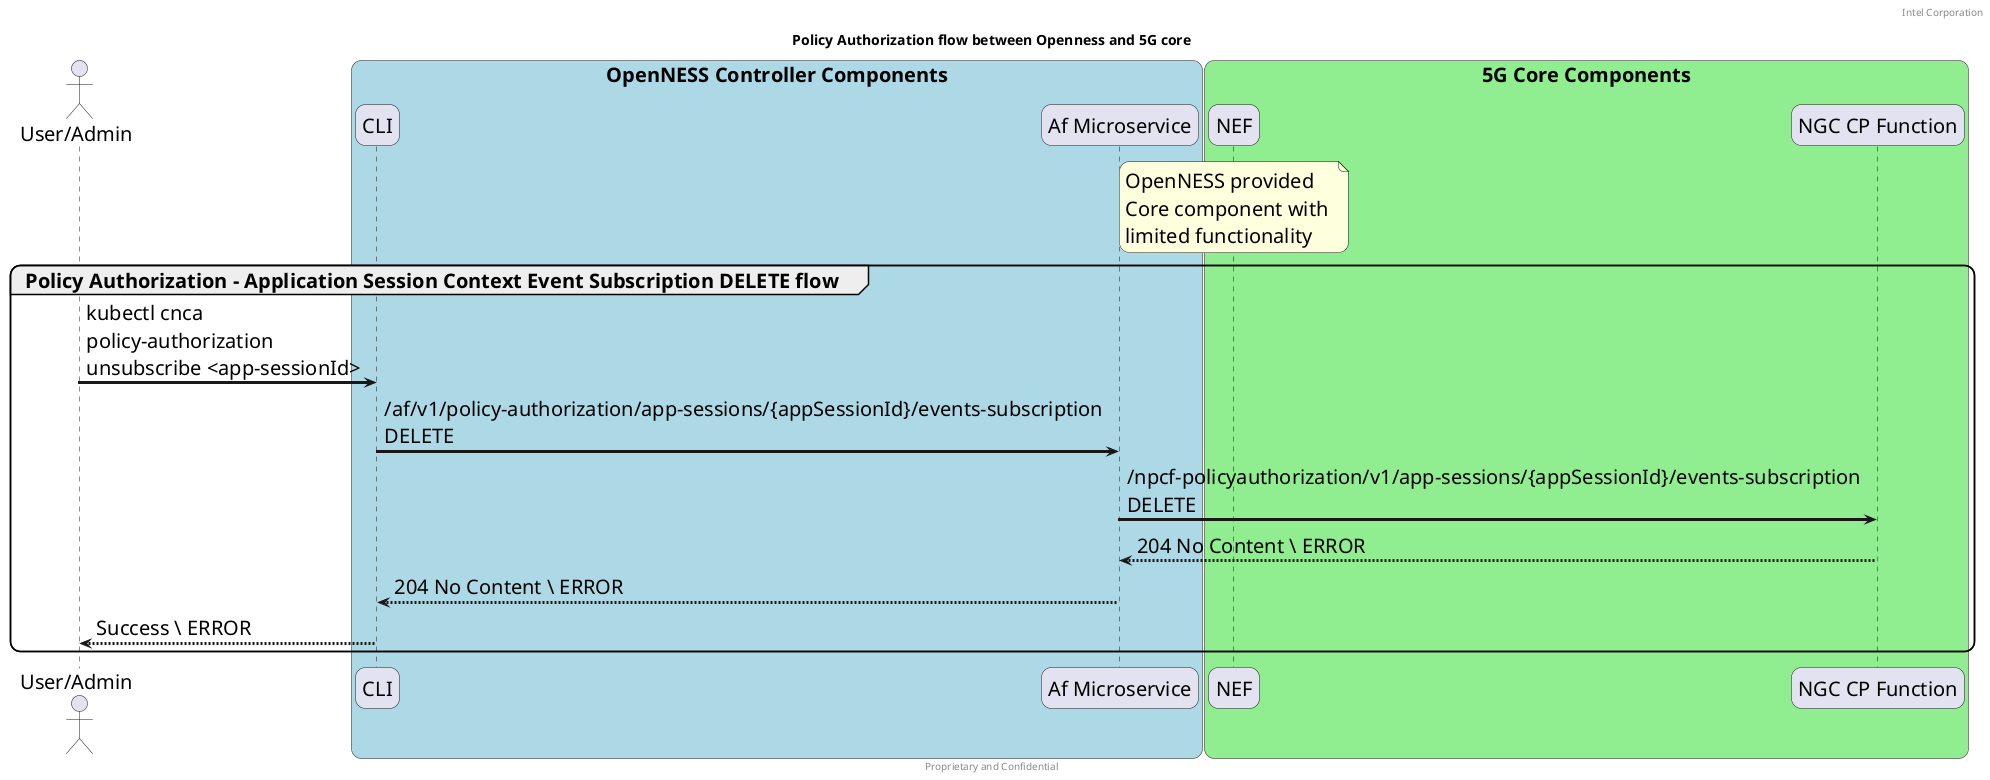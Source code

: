 @startuml
/' SPDX-License-Identifier: Apache-2.0
   Copyright (c) 2020 Intel Corporation
'/
skinparam monochrome false
skinparam roundcorner 20
skinparam defaultFontName "Intel Clear"
skinparam defaultFontSize 20
skinparam maxmessagesize 300
skinparam sequenceArrowThickness 3

header Intel Corporation
footer Proprietary and Confidential

title Policy Authorization flow between Openness and 5G core


actor "User/Admin" as user
participant "CLI" as CLI 
participant "Af Microservice" as AF 
participant "NEF" as NEF
participant "NGC CP Function" as 5GC

box "OpenNESS Controller Components" #LightBlue
	participant CLI
    participant AF
end box

box "5G Core Components" #LightGreen
	participant NEF
    participant 5GC
    note over NEF 
        OpenNESS provided 
        Core component with 
        limited functionality
    end note    
end box

group Policy Authorization - Application Session Context Event Subscription DELETE flow
    user -> CLI : kubectl cnca policy-authorization unsubscribe <app-sessionId>
    CLI -> AF : /af/v1/policy-authorization/app-sessions/{appSessionId}/events-subscription DELETE
    AF -> 5GC : /npcf-policyauthorization/v1/app-sessions/{appSessionId}/events-subscription DELETE

    5GC --> AF : 204 No Content \ ERROR 
    AF --> CLI : 204 No Content \ ERROR 
    CLI --> user : Success \ ERROR
end
@enduml
